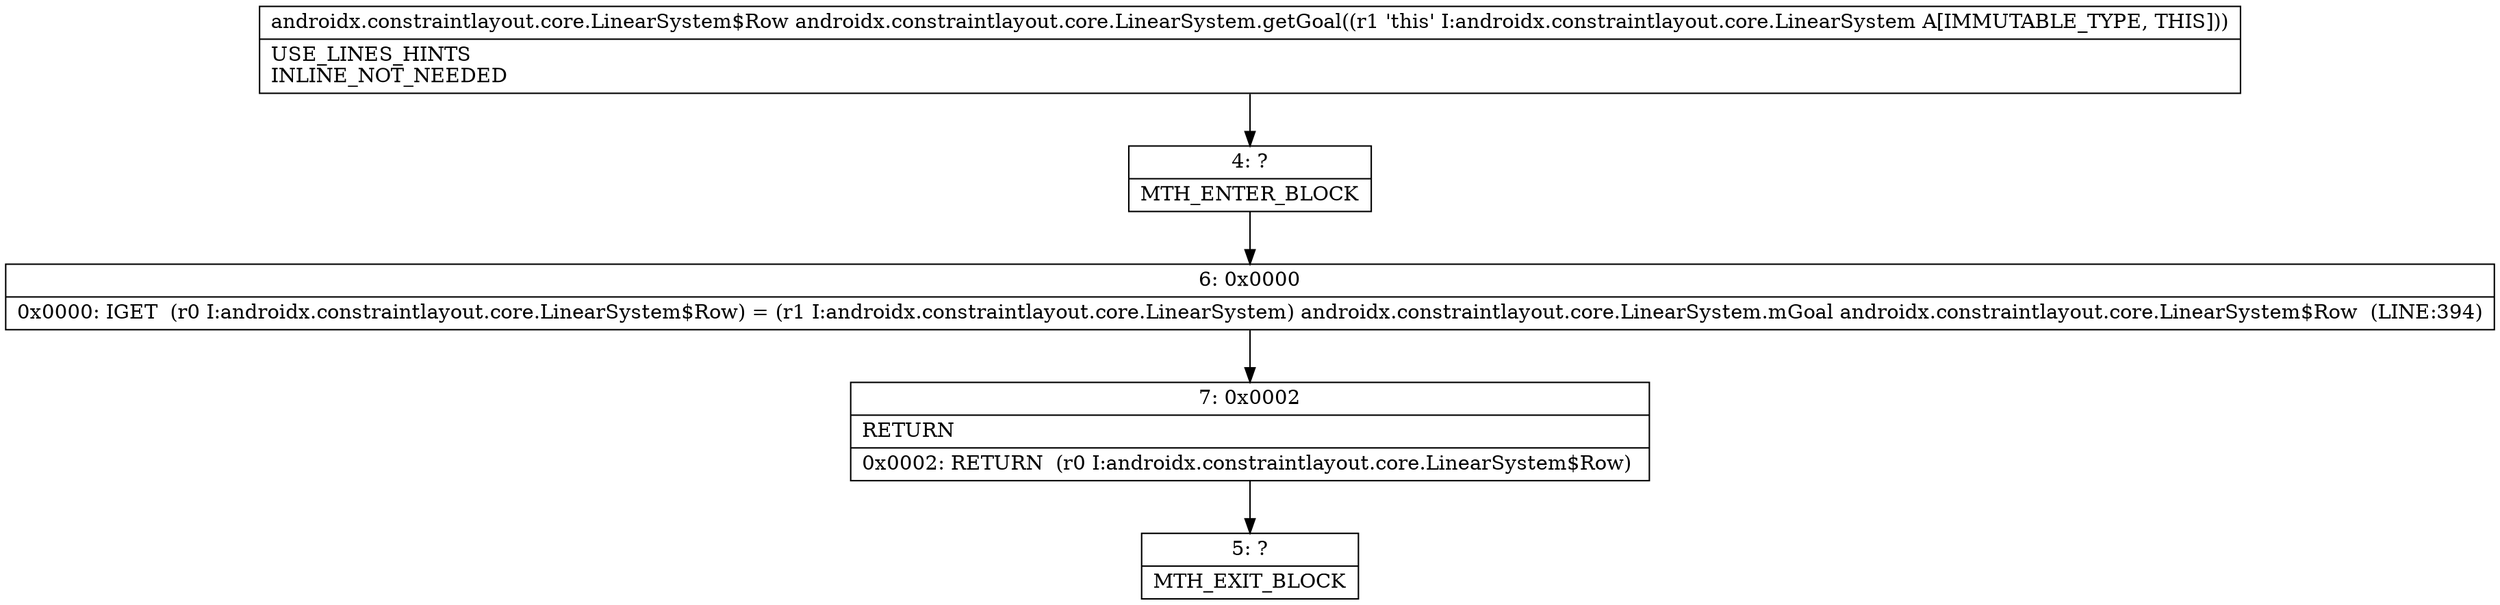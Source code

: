 digraph "CFG forandroidx.constraintlayout.core.LinearSystem.getGoal()Landroidx\/constraintlayout\/core\/LinearSystem$Row;" {
Node_4 [shape=record,label="{4\:\ ?|MTH_ENTER_BLOCK\l}"];
Node_6 [shape=record,label="{6\:\ 0x0000|0x0000: IGET  (r0 I:androidx.constraintlayout.core.LinearSystem$Row) = (r1 I:androidx.constraintlayout.core.LinearSystem) androidx.constraintlayout.core.LinearSystem.mGoal androidx.constraintlayout.core.LinearSystem$Row  (LINE:394)\l}"];
Node_7 [shape=record,label="{7\:\ 0x0002|RETURN\l|0x0002: RETURN  (r0 I:androidx.constraintlayout.core.LinearSystem$Row) \l}"];
Node_5 [shape=record,label="{5\:\ ?|MTH_EXIT_BLOCK\l}"];
MethodNode[shape=record,label="{androidx.constraintlayout.core.LinearSystem$Row androidx.constraintlayout.core.LinearSystem.getGoal((r1 'this' I:androidx.constraintlayout.core.LinearSystem A[IMMUTABLE_TYPE, THIS]))  | USE_LINES_HINTS\lINLINE_NOT_NEEDED\l}"];
MethodNode -> Node_4;Node_4 -> Node_6;
Node_6 -> Node_7;
Node_7 -> Node_5;
}


